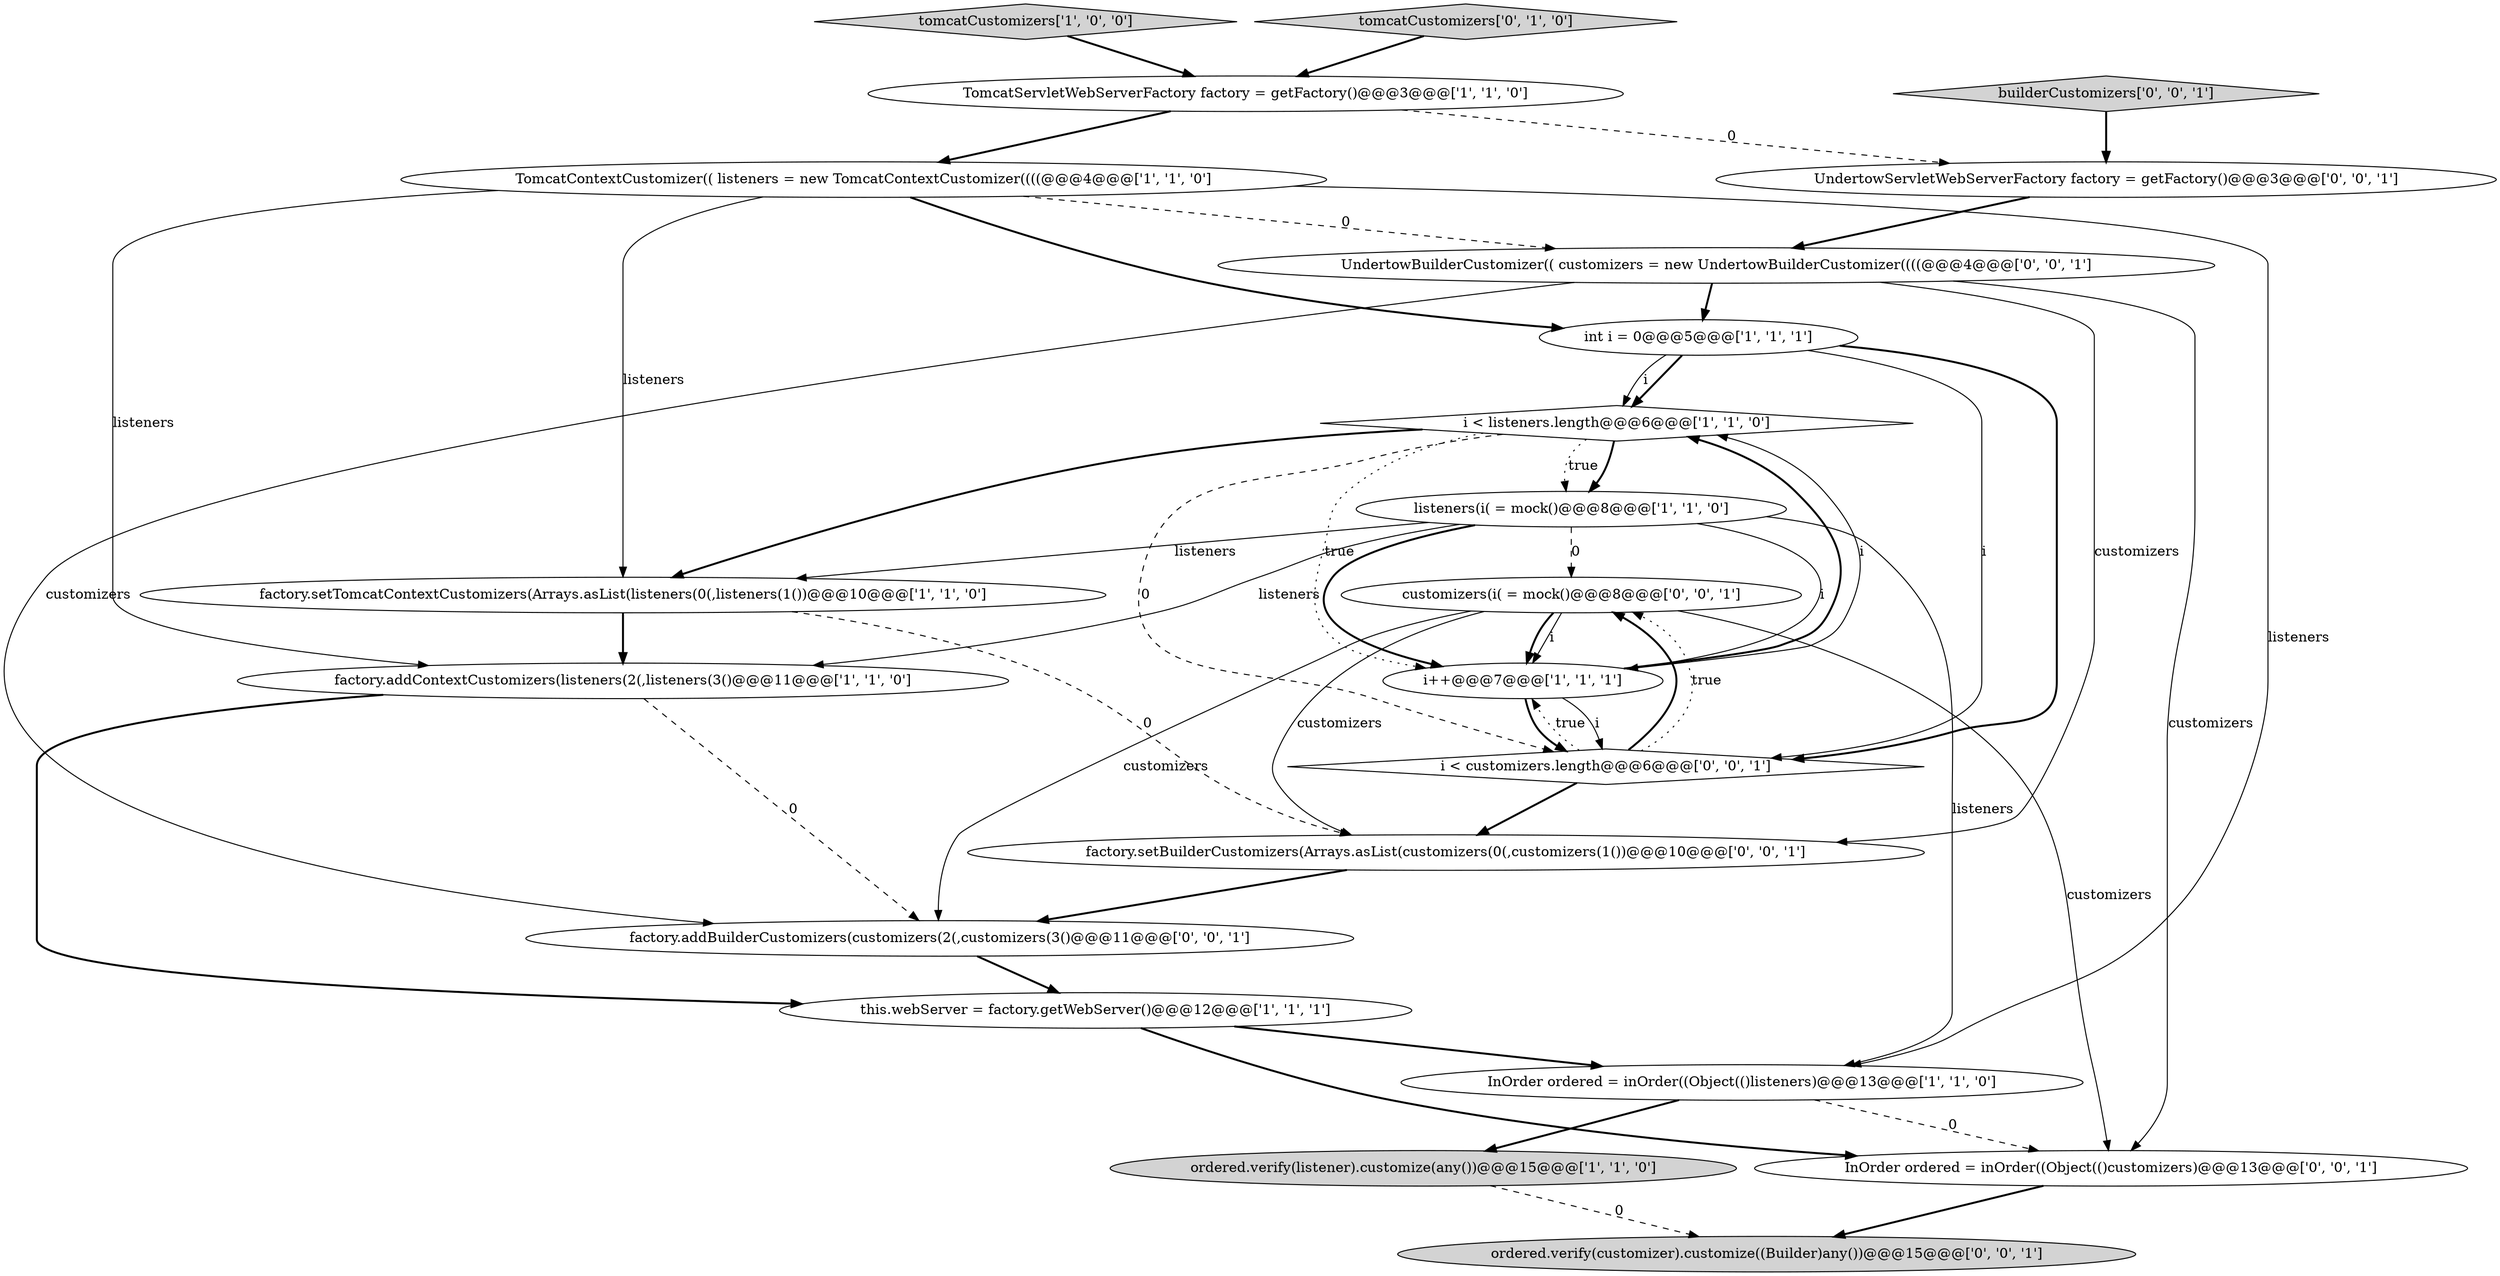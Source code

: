 digraph {
5 [style = filled, label = "TomcatServletWebServerFactory factory = getFactory()@@@3@@@['1', '1', '0']", fillcolor = white, shape = ellipse image = "AAA0AAABBB1BBB"];
9 [style = filled, label = "listeners(i( = mock()@@@8@@@['1', '1', '0']", fillcolor = white, shape = ellipse image = "AAA0AAABBB1BBB"];
7 [style = filled, label = "int i = 0@@@5@@@['1', '1', '1']", fillcolor = white, shape = ellipse image = "AAA0AAABBB1BBB"];
0 [style = filled, label = "this.webServer = factory.getWebServer()@@@12@@@['1', '1', '1']", fillcolor = white, shape = ellipse image = "AAA0AAABBB1BBB"];
10 [style = filled, label = "InOrder ordered = inOrder((Object(()listeners)@@@13@@@['1', '1', '0']", fillcolor = white, shape = ellipse image = "AAA0AAABBB1BBB"];
8 [style = filled, label = "i < listeners.length@@@6@@@['1', '1', '0']", fillcolor = white, shape = diamond image = "AAA0AAABBB1BBB"];
13 [style = filled, label = "UndertowBuilderCustomizer(( customizers = new UndertowBuilderCustomizer((((@@@4@@@['0', '0', '1']", fillcolor = white, shape = ellipse image = "AAA0AAABBB3BBB"];
4 [style = filled, label = "tomcatCustomizers['1', '0', '0']", fillcolor = lightgray, shape = diamond image = "AAA0AAABBB1BBB"];
18 [style = filled, label = "i < customizers.length@@@6@@@['0', '0', '1']", fillcolor = white, shape = diamond image = "AAA0AAABBB3BBB"];
17 [style = filled, label = "customizers(i( = mock()@@@8@@@['0', '0', '1']", fillcolor = white, shape = ellipse image = "AAA0AAABBB3BBB"];
21 [style = filled, label = "ordered.verify(customizer).customize((Builder)any())@@@15@@@['0', '0', '1']", fillcolor = lightgray, shape = ellipse image = "AAA0AAABBB3BBB"];
14 [style = filled, label = "UndertowServletWebServerFactory factory = getFactory()@@@3@@@['0', '0', '1']", fillcolor = white, shape = ellipse image = "AAA0AAABBB3BBB"];
12 [style = filled, label = "tomcatCustomizers['0', '1', '0']", fillcolor = lightgray, shape = diamond image = "AAA0AAABBB2BBB"];
6 [style = filled, label = "ordered.verify(listener).customize(any())@@@15@@@['1', '1', '0']", fillcolor = lightgray, shape = ellipse image = "AAA0AAABBB1BBB"];
2 [style = filled, label = "factory.setTomcatContextCustomizers(Arrays.asList(listeners(0(,listeners(1())@@@10@@@['1', '1', '0']", fillcolor = white, shape = ellipse image = "AAA0AAABBB1BBB"];
3 [style = filled, label = "TomcatContextCustomizer(( listeners = new TomcatContextCustomizer((((@@@4@@@['1', '1', '0']", fillcolor = white, shape = ellipse image = "AAA0AAABBB1BBB"];
1 [style = filled, label = "i++@@@7@@@['1', '1', '1']", fillcolor = white, shape = ellipse image = "AAA0AAABBB1BBB"];
16 [style = filled, label = "factory.setBuilderCustomizers(Arrays.asList(customizers(0(,customizers(1())@@@10@@@['0', '0', '1']", fillcolor = white, shape = ellipse image = "AAA0AAABBB3BBB"];
11 [style = filled, label = "factory.addContextCustomizers(listeners(2(,listeners(3()@@@11@@@['1', '1', '0']", fillcolor = white, shape = ellipse image = "AAA0AAABBB1BBB"];
20 [style = filled, label = "builderCustomizers['0', '0', '1']", fillcolor = lightgray, shape = diamond image = "AAA0AAABBB3BBB"];
19 [style = filled, label = "InOrder ordered = inOrder((Object(()customizers)@@@13@@@['0', '0', '1']", fillcolor = white, shape = ellipse image = "AAA0AAABBB3BBB"];
15 [style = filled, label = "factory.addBuilderCustomizers(customizers(2(,customizers(3()@@@11@@@['0', '0', '1']", fillcolor = white, shape = ellipse image = "AAA0AAABBB3BBB"];
5->3 [style = bold, label=""];
6->21 [style = dashed, label="0"];
16->15 [style = bold, label=""];
5->14 [style = dashed, label="0"];
1->8 [style = bold, label=""];
17->19 [style = solid, label="customizers"];
12->5 [style = bold, label=""];
17->1 [style = bold, label=""];
0->19 [style = bold, label=""];
11->15 [style = dashed, label="0"];
9->11 [style = solid, label="listeners"];
10->19 [style = dashed, label="0"];
18->1 [style = dotted, label="true"];
3->10 [style = solid, label="listeners"];
17->15 [style = solid, label="customizers"];
18->17 [style = bold, label=""];
9->2 [style = solid, label="listeners"];
1->18 [style = bold, label=""];
20->14 [style = bold, label=""];
1->8 [style = solid, label="i"];
7->18 [style = solid, label="i"];
9->1 [style = solid, label="i"];
7->8 [style = bold, label=""];
3->11 [style = solid, label="listeners"];
17->16 [style = solid, label="customizers"];
3->13 [style = dashed, label="0"];
10->6 [style = bold, label=""];
13->15 [style = solid, label="customizers"];
1->18 [style = solid, label="i"];
8->1 [style = dotted, label="true"];
9->10 [style = solid, label="listeners"];
0->10 [style = bold, label=""];
11->0 [style = bold, label=""];
17->1 [style = solid, label="i"];
8->2 [style = bold, label=""];
3->7 [style = bold, label=""];
13->7 [style = bold, label=""];
2->16 [style = dashed, label="0"];
15->0 [style = bold, label=""];
9->17 [style = dashed, label="0"];
8->9 [style = bold, label=""];
13->19 [style = solid, label="customizers"];
7->18 [style = bold, label=""];
8->18 [style = dashed, label="0"];
19->21 [style = bold, label=""];
3->2 [style = solid, label="listeners"];
8->9 [style = dotted, label="true"];
14->13 [style = bold, label=""];
18->17 [style = dotted, label="true"];
9->1 [style = bold, label=""];
7->8 [style = solid, label="i"];
13->16 [style = solid, label="customizers"];
4->5 [style = bold, label=""];
2->11 [style = bold, label=""];
18->16 [style = bold, label=""];
}
